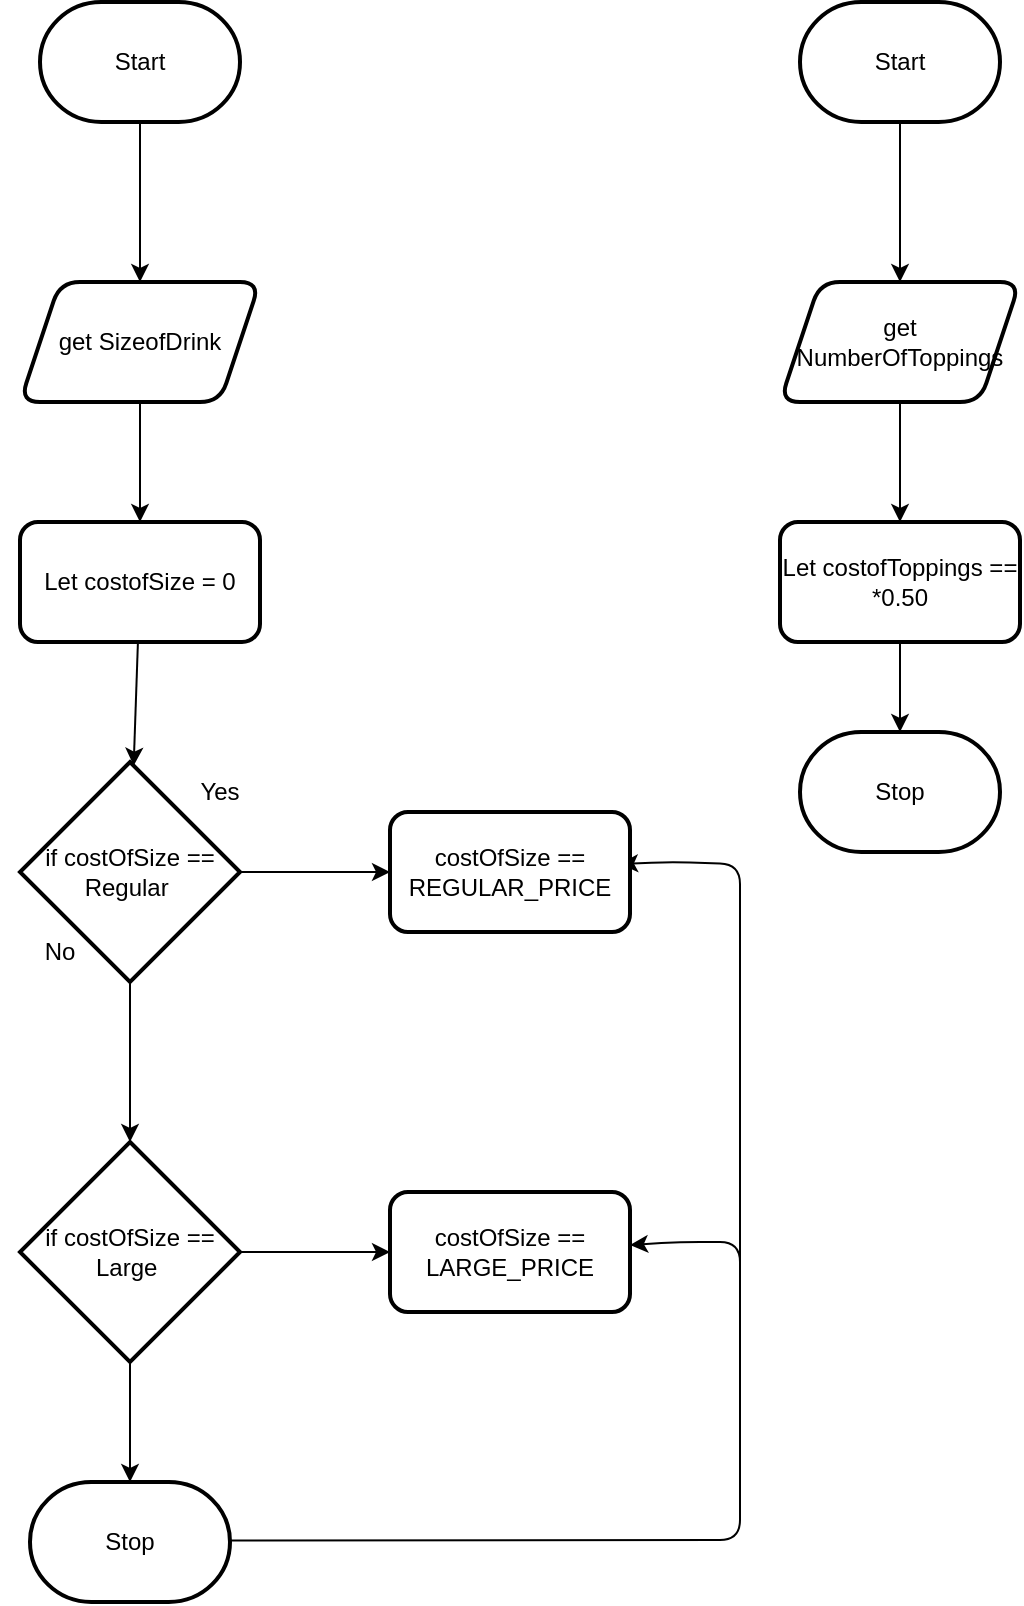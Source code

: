 <mxfile>
    <diagram id="HIP3nbAZw_EuaXWnEj3U" name="Page-1">
        <mxGraphModel dx="831" dy="459" grid="1" gridSize="10" guides="1" tooltips="1" connect="1" arrows="1" fold="1" page="1" pageScale="1" pageWidth="850" pageHeight="1100" math="0" shadow="0">
            <root>
                <mxCell id="0"/>
                <mxCell id="1" parent="0"/>
                <mxCell id="31" value="" style="edgeStyle=none;html=1;strokeColor=default;" edge="1" parent="1">
                    <mxGeometry relative="1" as="geometry">
                        <mxPoint x="400" y="660" as="sourcePoint"/>
                        <mxPoint x="340" y="461" as="targetPoint"/>
                        <Array as="points">
                            <mxPoint x="400" y="461"/>
                            <mxPoint x="365" y="460"/>
                        </Array>
                    </mxGeometry>
                </mxCell>
                <mxCell id="5" value="" style="edgeStyle=none;html=1;" parent="1" source="2" target="4" edge="1">
                    <mxGeometry relative="1" as="geometry"/>
                </mxCell>
                <mxCell id="2" value="Start" style="strokeWidth=2;html=1;shape=mxgraph.flowchart.terminator;whiteSpace=wrap;" parent="1" vertex="1">
                    <mxGeometry x="50" y="30" width="100" height="60" as="geometry"/>
                </mxCell>
                <mxCell id="7" value="" style="edgeStyle=none;html=1;" parent="1" source="4" target="6" edge="1">
                    <mxGeometry relative="1" as="geometry"/>
                </mxCell>
                <mxCell id="4" value="get SizeofDrink" style="shape=parallelogram;perimeter=parallelogramPerimeter;whiteSpace=wrap;html=1;fixedSize=1;strokeWidth=2;rounded=1;" parent="1" vertex="1">
                    <mxGeometry x="40" y="170" width="120" height="60" as="geometry"/>
                </mxCell>
                <mxCell id="9" value="" style="edgeStyle=none;html=1;" parent="1" source="6" target="8" edge="1">
                    <mxGeometry relative="1" as="geometry"/>
                </mxCell>
                <mxCell id="6" value="Let costofSize = 0" style="whiteSpace=wrap;html=1;strokeWidth=2;rounded=1;" parent="1" vertex="1">
                    <mxGeometry x="40" y="290" width="120" height="60" as="geometry"/>
                </mxCell>
                <mxCell id="15" value="" style="edgeStyle=none;html=1;" parent="1" source="8" target="14" edge="1">
                    <mxGeometry relative="1" as="geometry"/>
                </mxCell>
                <mxCell id="17" value="" style="edgeStyle=none;html=1;" edge="1" parent="1" source="8" target="16">
                    <mxGeometry relative="1" as="geometry"/>
                </mxCell>
                <mxCell id="8" value="if costOfSize == Regular&amp;nbsp;" style="rhombus;whiteSpace=wrap;html=1;strokeWidth=2;rounded=0;" parent="1" vertex="1">
                    <mxGeometry x="40" y="410" width="110" height="110" as="geometry"/>
                </mxCell>
                <mxCell id="10" value="Yes" style="text;strokeColor=none;align=center;fillColor=none;html=1;verticalAlign=middle;whiteSpace=wrap;rounded=0;" parent="1" vertex="1">
                    <mxGeometry x="110" y="410" width="60" height="30" as="geometry"/>
                </mxCell>
                <mxCell id="11" value="No" style="text;strokeColor=none;align=center;fillColor=none;html=1;verticalAlign=middle;whiteSpace=wrap;rounded=0;" parent="1" vertex="1">
                    <mxGeometry x="30" y="490" width="60" height="30" as="geometry"/>
                </mxCell>
                <mxCell id="14" value="costOfSize == REGULAR_PRICE" style="whiteSpace=wrap;html=1;strokeWidth=2;rounded=1;" parent="1" vertex="1">
                    <mxGeometry x="225" y="435" width="120" height="60" as="geometry"/>
                </mxCell>
                <mxCell id="21" value="" style="edgeStyle=none;html=1;" edge="1" parent="1" source="16" target="20">
                    <mxGeometry relative="1" as="geometry"/>
                </mxCell>
                <mxCell id="23" value="" style="edgeStyle=none;html=1;" edge="1" parent="1" source="16" target="22">
                    <mxGeometry relative="1" as="geometry">
                        <Array as="points">
                            <mxPoint x="95" y="760"/>
                        </Array>
                    </mxGeometry>
                </mxCell>
                <mxCell id="16" value="if costOfSize == Large&amp;nbsp;" style="rhombus;whiteSpace=wrap;html=1;strokeWidth=2;rounded=0;" vertex="1" parent="1">
                    <mxGeometry x="40" y="600" width="110" height="110" as="geometry"/>
                </mxCell>
                <mxCell id="20" value="costOfSize == LARGE_PRICE" style="rounded=1;whiteSpace=wrap;html=1;strokeWidth=2;" vertex="1" parent="1">
                    <mxGeometry x="225" y="625" width="120" height="60" as="geometry"/>
                </mxCell>
                <mxCell id="26" value="" style="edgeStyle=none;html=1;" edge="1" parent="1" target="20">
                    <mxGeometry relative="1" as="geometry">
                        <mxPoint x="130.0" y="799.29" as="sourcePoint"/>
                        <mxPoint x="350" y="650" as="targetPoint"/>
                        <Array as="points">
                            <mxPoint x="400" y="799"/>
                            <mxPoint x="400" y="730"/>
                            <mxPoint x="400" y="650"/>
                            <mxPoint x="370" y="650"/>
                        </Array>
                    </mxGeometry>
                </mxCell>
                <mxCell id="22" value="Stop" style="strokeWidth=2;html=1;shape=mxgraph.flowchart.terminator;whiteSpace=wrap;" vertex="1" parent="1">
                    <mxGeometry x="45" y="770" width="100" height="60" as="geometry"/>
                </mxCell>
                <mxCell id="34" value="" style="edgeStyle=none;html=1;" edge="1" parent="1" source="32" target="33">
                    <mxGeometry relative="1" as="geometry"/>
                </mxCell>
                <mxCell id="32" value="Start" style="strokeWidth=2;html=1;shape=mxgraph.flowchart.terminator;whiteSpace=wrap;" vertex="1" parent="1">
                    <mxGeometry x="430" y="30" width="100" height="60" as="geometry"/>
                </mxCell>
                <mxCell id="36" value="" style="edgeStyle=none;html=1;" edge="1" parent="1" source="33" target="35">
                    <mxGeometry relative="1" as="geometry"/>
                </mxCell>
                <mxCell id="33" value="get NumberOfToppings" style="shape=parallelogram;perimeter=parallelogramPerimeter;whiteSpace=wrap;html=1;fixedSize=1;strokeWidth=2;rounded=1;" vertex="1" parent="1">
                    <mxGeometry x="420" y="170" width="120" height="60" as="geometry"/>
                </mxCell>
                <mxCell id="38" value="" style="edgeStyle=none;html=1;" edge="1" parent="1" source="35" target="37">
                    <mxGeometry relative="1" as="geometry"/>
                </mxCell>
                <mxCell id="35" value="Let costofToppings == *0.50" style="rounded=1;whiteSpace=wrap;html=1;strokeWidth=2;" vertex="1" parent="1">
                    <mxGeometry x="420" y="290" width="120" height="60" as="geometry"/>
                </mxCell>
                <mxCell id="37" value="Stop" style="strokeWidth=2;html=1;shape=mxgraph.flowchart.terminator;whiteSpace=wrap;" vertex="1" parent="1">
                    <mxGeometry x="430" y="395" width="100" height="60" as="geometry"/>
                </mxCell>
            </root>
        </mxGraphModel>
    </diagram>
</mxfile>